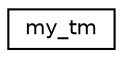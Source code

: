 digraph "Graphical Class Hierarchy"
{
  edge [fontname="Helvetica",fontsize="10",labelfontname="Helvetica",labelfontsize="10"];
  node [fontname="Helvetica",fontsize="10",shape=record];
  rankdir="LR";
  Node0 [label="my_tm",height=0.2,width=0.4,color="black", fillcolor="white", style="filled",URL="$structmy__tm.html"];
}
